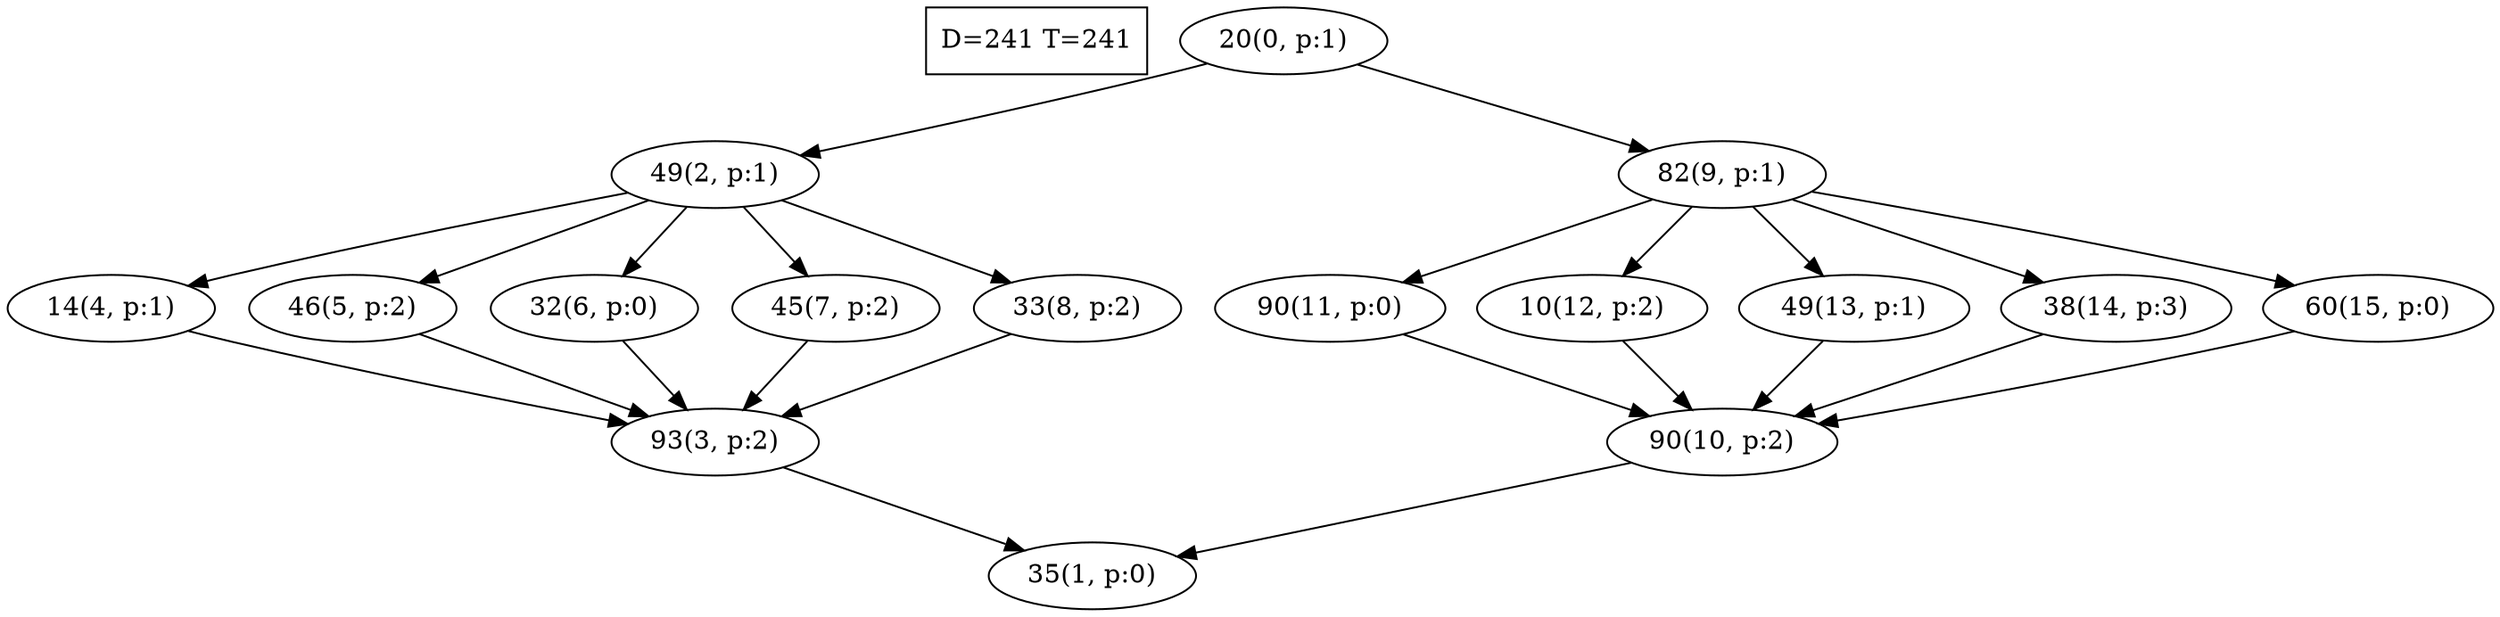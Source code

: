 digraph Task {
i [shape=box, label="D=241 T=241"]; 
0 [label="20(0, p:1)"];
1 [label="35(1, p:0)"];
2 [label="49(2, p:1)"];
3 [label="93(3, p:2)"];
4 [label="14(4, p:1)"];
5 [label="46(5, p:2)"];
6 [label="32(6, p:0)"];
7 [label="45(7, p:2)"];
8 [label="33(8, p:2)"];
9 [label="82(9, p:1)"];
10 [label="90(10, p:2)"];
11 [label="90(11, p:0)"];
12 [label="10(12, p:2)"];
13 [label="49(13, p:1)"];
14 [label="38(14, p:3)"];
15 [label="60(15, p:0)"];
0 -> 2;
0 -> 9;
2 -> 4;
2 -> 5;
2 -> 6;
2 -> 7;
2 -> 8;
3 -> 1;
4 -> 3;
5 -> 3;
6 -> 3;
7 -> 3;
8 -> 3;
9 -> 11;
9 -> 12;
9 -> 13;
9 -> 14;
9 -> 15;
10 -> 1;
11 -> 10;
12 -> 10;
13 -> 10;
14 -> 10;
15 -> 10;
}